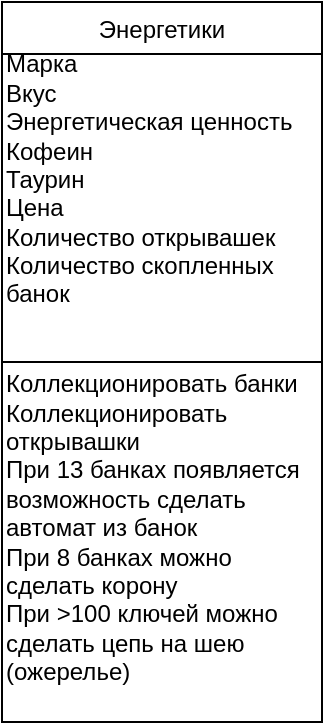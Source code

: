 <mxfile version="15.5.9" type="github">
  <diagram id="C5RBs43oDa-KdzZeNtuy" name="Page-1">
    <mxGraphModel dx="261" dy="435" grid="1" gridSize="10" guides="1" tooltips="1" connect="1" arrows="1" fold="1" page="1" pageScale="1" pageWidth="827" pageHeight="1169" math="0" shadow="0">
      <root>
        <mxCell id="WIyWlLk6GJQsqaUBKTNV-0" />
        <mxCell id="WIyWlLk6GJQsqaUBKTNV-1" parent="WIyWlLk6GJQsqaUBKTNV-0" />
        <mxCell id="zkfFHV4jXpPFQw0GAbJ--17" value="Энергетики" style="swimlane;fontStyle=0;align=center;verticalAlign=top;childLayout=stackLayout;horizontal=1;startSize=26;horizontalStack=0;resizeParent=1;resizeLast=0;collapsible=1;marginBottom=0;rounded=0;shadow=0;strokeWidth=1;" parent="WIyWlLk6GJQsqaUBKTNV-1" vertex="1">
          <mxGeometry x="280" y="570" width="160" height="360" as="geometry">
            <mxRectangle x="550" y="140" width="160" height="26" as="alternateBounds" />
          </mxGeometry>
        </mxCell>
        <mxCell id="570bbLZpeUChZeXISY6o-0" value="&lt;div&gt;Марка&lt;/div&gt;&lt;div&gt;Вкус&lt;/div&gt;&lt;div&gt;Энергетическая ценность&lt;/div&gt;&lt;div&gt;Кофеин&lt;/div&gt;&lt;div&gt;Таурин&lt;/div&gt;&lt;div&gt;&lt;span&gt;Цена&lt;/span&gt;&lt;br&gt;&lt;/div&gt;&lt;div&gt;&lt;div&gt;Количество открывашек&lt;/div&gt;&lt;div&gt;Количество скопленных банок&lt;/div&gt;&lt;/div&gt;&lt;div&gt;&lt;br&gt;&lt;/div&gt;&lt;div&gt;&lt;br&gt;&lt;/div&gt;" style="text;html=1;strokeColor=none;fillColor=none;align=left;verticalAlign=middle;whiteSpace=wrap;rounded=0;" vertex="1" parent="zkfFHV4jXpPFQw0GAbJ--17">
          <mxGeometry y="26" width="160" height="154" as="geometry" />
        </mxCell>
        <mxCell id="570bbLZpeUChZeXISY6o-3" value="" style="endArrow=none;html=1;rounded=0;entryX=1;entryY=1;entryDx=0;entryDy=0;exitX=0;exitY=1;exitDx=0;exitDy=0;" edge="1" parent="zkfFHV4jXpPFQw0GAbJ--17" source="570bbLZpeUChZeXISY6o-0" target="570bbLZpeUChZeXISY6o-0">
          <mxGeometry width="50" height="50" relative="1" as="geometry">
            <mxPoint x="80" y="370" as="sourcePoint" />
            <mxPoint x="130" y="320" as="targetPoint" />
          </mxGeometry>
        </mxCell>
        <mxCell id="570bbLZpeUChZeXISY6o-4" value="&lt;div&gt;Коллекционировать банки&lt;/div&gt;&lt;div&gt;Коллекционировать открывашки&lt;br&gt;&lt;/div&gt;&lt;div&gt;При 13 банках появляется возможность сделать автомат из банок&lt;/div&gt;&lt;div&gt;При 8 банках можно сделать корону&lt;/div&gt;&lt;div&gt;При &amp;gt;100 ключей можно сделать цепь на шею (ожерелье)&lt;/div&gt;&lt;div&gt;&lt;br&gt;&lt;/div&gt;" style="text;html=1;strokeColor=none;fillColor=none;align=left;verticalAlign=middle;whiteSpace=wrap;rounded=0;" vertex="1" parent="zkfFHV4jXpPFQw0GAbJ--17">
          <mxGeometry y="180" width="160" height="180" as="geometry" />
        </mxCell>
      </root>
    </mxGraphModel>
  </diagram>
</mxfile>
